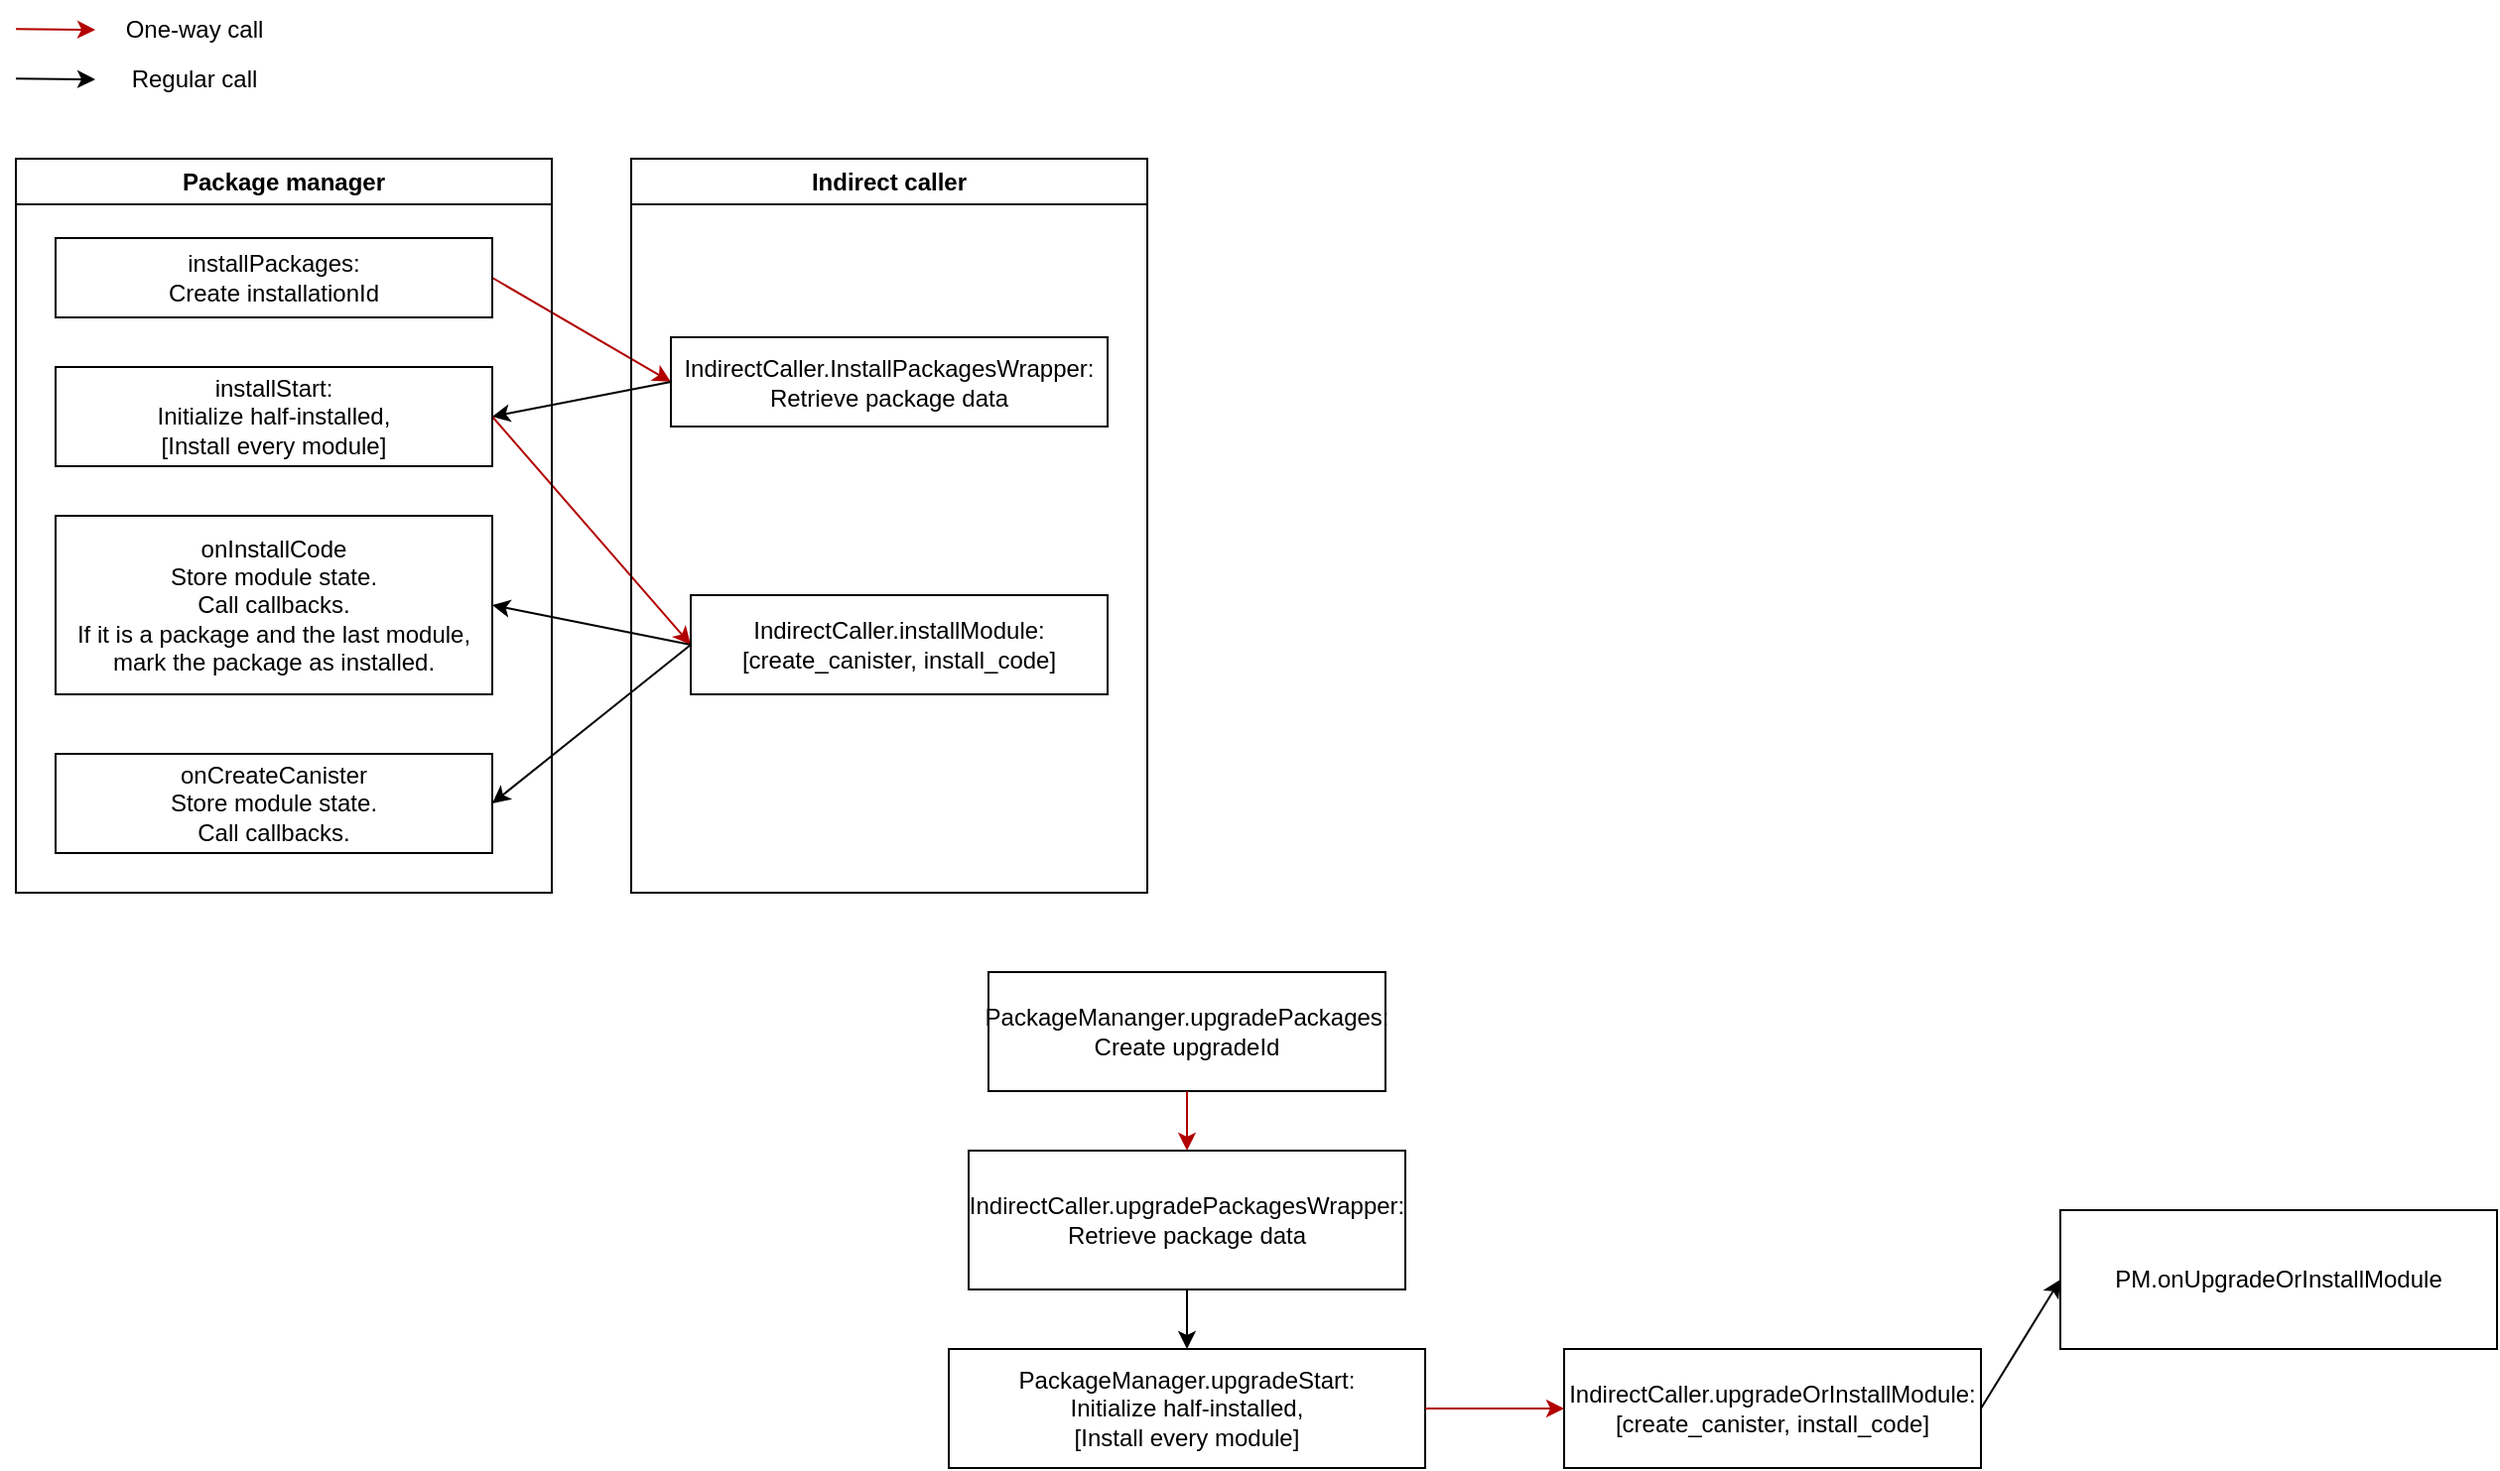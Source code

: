 <mxfile version="26.1.1">
  <diagram name="Page-1" id="0-yv6A6n49uS_1keauYF">
    <mxGraphModel dx="1368" dy="751" grid="1" gridSize="10" guides="1" tooltips="1" connect="1" arrows="1" fold="1" page="1" pageScale="1" pageWidth="3300" pageHeight="4681" math="0" shadow="0">
      <root>
        <mxCell id="0" />
        <mxCell id="1" parent="0" />
        <mxCell id="yhu626VlGzJRChlpP-3W-5" value="" style="endArrow=classic;html=1;rounded=0;entryX=0;entryY=0.5;entryDx=0;entryDy=0;exitX=1;exitY=0.5;exitDx=0;exitDy=0;fillColor=#e51400;strokeColor=#B20000;" parent="1" source="yhu626VlGzJRChlpP-3W-2" target="yhu626VlGzJRChlpP-3W-3" edge="1">
          <mxGeometry width="50" height="50" relative="1" as="geometry">
            <mxPoint x="2230" y="950" as="sourcePoint" />
            <mxPoint x="2280" y="900" as="targetPoint" />
          </mxGeometry>
        </mxCell>
        <mxCell id="yhu626VlGzJRChlpP-3W-8" value="" style="endArrow=classic;html=1;rounded=0;exitX=0;exitY=0.5;exitDx=0;exitDy=0;entryX=1;entryY=0.5;entryDx=0;entryDy=0;" parent="1" source="yhu626VlGzJRChlpP-3W-3" target="yhu626VlGzJRChlpP-3W-7" edge="1">
          <mxGeometry width="50" height="50" relative="1" as="geometry">
            <mxPoint x="2330" y="1110" as="sourcePoint" />
            <mxPoint x="2380" y="1060" as="targetPoint" />
          </mxGeometry>
        </mxCell>
        <mxCell id="yhu626VlGzJRChlpP-3W-10" value="" style="endArrow=classic;html=1;rounded=0;exitX=1;exitY=0.5;exitDx=0;exitDy=0;fillColor=#e51400;strokeColor=#B20000;entryX=0;entryY=0.5;entryDx=0;entryDy=0;" parent="1" source="yhu626VlGzJRChlpP-3W-7" target="yhu626VlGzJRChlpP-3W-9" edge="1">
          <mxGeometry width="50" height="50" relative="1" as="geometry">
            <mxPoint x="2370" y="1170" as="sourcePoint" />
            <mxPoint x="2410" y="1080" as="targetPoint" />
          </mxGeometry>
        </mxCell>
        <mxCell id="yhu626VlGzJRChlpP-3W-18" value="" style="endArrow=classic;html=1;rounded=0;exitX=0;exitY=0.5;exitDx=0;exitDy=0;entryX=1;entryY=0.5;entryDx=0;entryDy=0;" parent="1" source="yhu626VlGzJRChlpP-3W-9" edge="1" target="yhu626VlGzJRChlpP-3W-11">
          <mxGeometry width="50" height="50" relative="1" as="geometry">
            <mxPoint x="2570" y="1060" as="sourcePoint" />
            <mxPoint x="2620" y="1010" as="targetPoint" />
          </mxGeometry>
        </mxCell>
        <mxCell id="yhu626VlGzJRChlpP-3W-21" value="" style="endArrow=classic;html=1;rounded=0;entryX=1;entryY=0.5;entryDx=0;entryDy=0;exitX=0;exitY=0.5;exitDx=0;exitDy=0;" parent="1" target="yhu626VlGzJRChlpP-3W-14" edge="1" source="yhu626VlGzJRChlpP-3W-9">
          <mxGeometry width="50" height="50" relative="1" as="geometry">
            <mxPoint x="2570" y="1070" as="sourcePoint" />
            <mxPoint x="2620" y="1020" as="targetPoint" />
          </mxGeometry>
        </mxCell>
        <mxCell id="yhu626VlGzJRChlpP-3W-22" value="" style="endArrow=classic;html=1;rounded=0;fillColor=#e51400;strokeColor=#B20000;" parent="1" edge="1">
          <mxGeometry width="50" height="50" relative="1" as="geometry">
            <mxPoint x="1640" y="714.66" as="sourcePoint" />
            <mxPoint x="1680" y="715" as="targetPoint" />
          </mxGeometry>
        </mxCell>
        <mxCell id="yhu626VlGzJRChlpP-3W-23" value="" style="endArrow=classic;html=1;rounded=0;fillColor=#e51400;strokeColor=#000000;" parent="1" edge="1">
          <mxGeometry width="50" height="50" relative="1" as="geometry">
            <mxPoint x="1640" y="739.66" as="sourcePoint" />
            <mxPoint x="1680" y="740" as="targetPoint" />
          </mxGeometry>
        </mxCell>
        <mxCell id="yhu626VlGzJRChlpP-3W-24" value="One-way call" style="text;html=1;align=center;verticalAlign=middle;whiteSpace=wrap;rounded=0;" parent="1" vertex="1">
          <mxGeometry x="1690" y="700" width="80" height="30" as="geometry" />
        </mxCell>
        <mxCell id="yhu626VlGzJRChlpP-3W-25" value="Regular call" style="text;html=1;align=center;verticalAlign=middle;whiteSpace=wrap;rounded=0;" parent="1" vertex="1">
          <mxGeometry x="1690" y="725" width="80" height="30" as="geometry" />
        </mxCell>
        <mxCell id="APH5WXeS6YXflVMqeEUV-14" value="PackageMananger.upgradePackages:&lt;br&gt;Create upgradeId" style="rounded=0;whiteSpace=wrap;html=1;" parent="1" vertex="1">
          <mxGeometry x="2130" y="1190" width="200" height="60" as="geometry" />
        </mxCell>
        <mxCell id="APH5WXeS6YXflVMqeEUV-15" value="&lt;div&gt;IndirectCaller.upgradePackagesWrapper:&lt;/div&gt;&lt;div&gt;Retrieve package data&lt;/div&gt;" style="rounded=0;whiteSpace=wrap;html=1;" parent="1" vertex="1">
          <mxGeometry x="2120" y="1280" width="220" height="70" as="geometry" />
        </mxCell>
        <mxCell id="APH5WXeS6YXflVMqeEUV-16" value="" style="endArrow=classic;html=1;rounded=0;entryX=0.5;entryY=0;entryDx=0;entryDy=0;exitX=0.5;exitY=1;exitDx=0;exitDy=0;fillColor=#e51400;strokeColor=#B20000;" parent="1" source="APH5WXeS6YXflVMqeEUV-14" target="APH5WXeS6YXflVMqeEUV-15" edge="1">
          <mxGeometry width="50" height="50" relative="1" as="geometry">
            <mxPoint x="2230" y="1290" as="sourcePoint" />
            <mxPoint x="2280" y="1240" as="targetPoint" />
          </mxGeometry>
        </mxCell>
        <mxCell id="APH5WXeS6YXflVMqeEUV-17" value="&lt;div&gt;PackageManager.upgradeStart:&lt;/div&gt;&lt;div&gt;Initialize half-installed,&lt;/div&gt;&lt;div&gt;[Install every module]&lt;/div&gt;" style="rounded=0;whiteSpace=wrap;html=1;" parent="1" vertex="1">
          <mxGeometry x="2110" y="1380" width="240" height="60" as="geometry" />
        </mxCell>
        <mxCell id="APH5WXeS6YXflVMqeEUV-18" value="" style="endArrow=classic;html=1;rounded=0;exitX=0.5;exitY=1;exitDx=0;exitDy=0;entryX=0.5;entryY=0;entryDx=0;entryDy=0;" parent="1" source="APH5WXeS6YXflVMqeEUV-15" target="APH5WXeS6YXflVMqeEUV-17" edge="1">
          <mxGeometry width="50" height="50" relative="1" as="geometry">
            <mxPoint x="2330" y="1450" as="sourcePoint" />
            <mxPoint x="2380" y="1400" as="targetPoint" />
          </mxGeometry>
        </mxCell>
        <mxCell id="APH5WXeS6YXflVMqeEUV-19" value="&lt;div&gt;IndirectCaller.upgradeOrI&lt;span style=&quot;background-color: transparent; color: light-dark(rgb(0, 0, 0), rgb(255, 255, 255));&quot;&gt;nstallModule:&lt;/span&gt;&lt;/div&gt;&lt;div&gt;[create_canister, install_code]&lt;/div&gt;" style="rounded=0;whiteSpace=wrap;html=1;" parent="1" vertex="1">
          <mxGeometry x="2420" y="1380" width="210" height="60" as="geometry" />
        </mxCell>
        <mxCell id="APH5WXeS6YXflVMqeEUV-20" value="" style="endArrow=classic;html=1;rounded=0;exitX=1;exitY=0.5;exitDx=0;exitDy=0;fillColor=#e51400;strokeColor=#B20000;" parent="1" source="APH5WXeS6YXflVMqeEUV-17" target="APH5WXeS6YXflVMqeEUV-19" edge="1">
          <mxGeometry width="50" height="50" relative="1" as="geometry">
            <mxPoint x="2370" y="1510" as="sourcePoint" />
            <mxPoint x="2370" y="1600" as="targetPoint" />
          </mxGeometry>
        </mxCell>
        <mxCell id="APH5WXeS6YXflVMqeEUV-21" value="PM.onUpgradeOrInstallModule" style="rounded=0;whiteSpace=wrap;html=1;" parent="1" vertex="1">
          <mxGeometry x="2670" y="1310" width="220" height="70" as="geometry" />
        </mxCell>
        <mxCell id="APH5WXeS6YXflVMqeEUV-25" value="" style="endArrow=classic;html=1;rounded=0;entryX=0;entryY=0.5;entryDx=0;entryDy=0;exitX=1;exitY=0.5;exitDx=0;exitDy=0;" parent="1" source="APH5WXeS6YXflVMqeEUV-19" target="APH5WXeS6YXflVMqeEUV-21" edge="1">
          <mxGeometry width="50" height="50" relative="1" as="geometry">
            <mxPoint x="2520" y="1180" as="sourcePoint" />
            <mxPoint x="2667" y="1350" as="targetPoint" />
          </mxGeometry>
        </mxCell>
        <mxCell id="8vLrs7TOPBqVclJcaYAg-3" value="Package manager" style="swimlane;whiteSpace=wrap;html=1;" vertex="1" parent="1">
          <mxGeometry x="1640" y="780" width="270" height="370" as="geometry" />
        </mxCell>
        <mxCell id="yhu626VlGzJRChlpP-3W-2" value="installPackages:&lt;br&gt;Create installationId" style="rounded=0;whiteSpace=wrap;html=1;" parent="8vLrs7TOPBqVclJcaYAg-3" vertex="1">
          <mxGeometry x="20" y="40" width="220" height="40" as="geometry" />
        </mxCell>
        <mxCell id="yhu626VlGzJRChlpP-3W-7" value="&lt;div&gt;installStart:&lt;/div&gt;&lt;div&gt;Initialize half-installed,&lt;/div&gt;&lt;div&gt;[Install every module]&lt;/div&gt;" style="rounded=0;whiteSpace=wrap;html=1;" parent="8vLrs7TOPBqVclJcaYAg-3" vertex="1">
          <mxGeometry x="20" y="105" width="220" height="50" as="geometry" />
        </mxCell>
        <mxCell id="yhu626VlGzJRChlpP-3W-14" value="&lt;div&gt;onInstallCode&lt;/div&gt;&lt;div&gt;Store module state.&lt;/div&gt;&lt;div&gt;Call callbacks.&lt;/div&gt;&lt;div&gt;If it is a package and the last module, mark the package as installed.&lt;/div&gt;" style="rounded=0;whiteSpace=wrap;html=1;" parent="8vLrs7TOPBqVclJcaYAg-3" vertex="1">
          <mxGeometry x="20" y="180" width="220" height="90" as="geometry" />
        </mxCell>
        <mxCell id="yhu626VlGzJRChlpP-3W-11" value="&lt;div&gt;onCreateCanister&lt;/div&gt;&lt;div&gt;Store module state.&lt;/div&gt;&lt;div&gt;Call callbacks.&lt;/div&gt;" style="rounded=0;whiteSpace=wrap;html=1;" parent="8vLrs7TOPBqVclJcaYAg-3" vertex="1">
          <mxGeometry x="20" y="300" width="220" height="50" as="geometry" />
        </mxCell>
        <mxCell id="8vLrs7TOPBqVclJcaYAg-7" value="Indirect caller" style="swimlane;whiteSpace=wrap;html=1;" vertex="1" parent="1">
          <mxGeometry x="1950" y="780" width="260" height="370" as="geometry" />
        </mxCell>
        <mxCell id="yhu626VlGzJRChlpP-3W-3" value="&lt;div&gt;IndirectCaller.InstallPackagesWrapper:&lt;/div&gt;&lt;div&gt;Retrieve package data&lt;/div&gt;" style="rounded=0;whiteSpace=wrap;html=1;" parent="8vLrs7TOPBqVclJcaYAg-7" vertex="1">
          <mxGeometry x="20" y="90" width="220" height="45" as="geometry" />
        </mxCell>
        <mxCell id="yhu626VlGzJRChlpP-3W-9" value="&lt;div&gt;IndirectCaller.installModule:&lt;/div&gt;&lt;div&gt;[create_canister, install_code]&lt;/div&gt;" style="rounded=0;whiteSpace=wrap;html=1;" parent="8vLrs7TOPBqVclJcaYAg-7" vertex="1">
          <mxGeometry x="30" y="220" width="210" height="50" as="geometry" />
        </mxCell>
      </root>
    </mxGraphModel>
  </diagram>
</mxfile>
